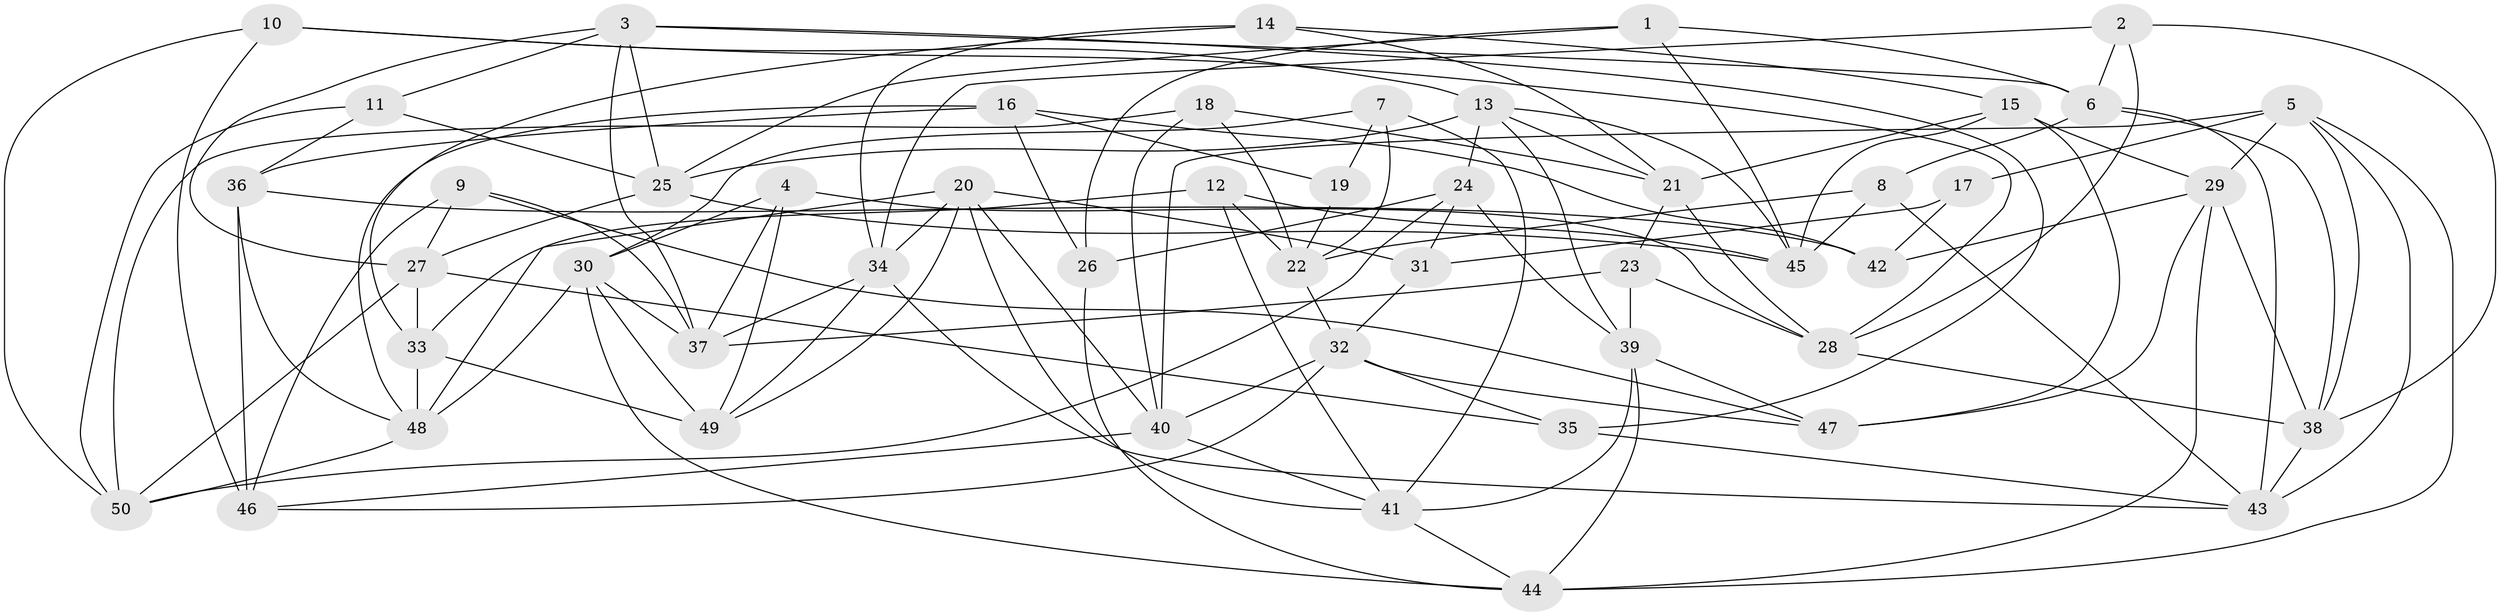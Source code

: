 // original degree distribution, {4: 1.0}
// Generated by graph-tools (version 1.1) at 2025/38/03/04/25 23:38:06]
// undirected, 50 vertices, 127 edges
graph export_dot {
  node [color=gray90,style=filled];
  1;
  2;
  3;
  4;
  5;
  6;
  7;
  8;
  9;
  10;
  11;
  12;
  13;
  14;
  15;
  16;
  17;
  18;
  19;
  20;
  21;
  22;
  23;
  24;
  25;
  26;
  27;
  28;
  29;
  30;
  31;
  32;
  33;
  34;
  35;
  36;
  37;
  38;
  39;
  40;
  41;
  42;
  43;
  44;
  45;
  46;
  47;
  48;
  49;
  50;
  1 -- 6 [weight=1.0];
  1 -- 25 [weight=1.0];
  1 -- 26 [weight=1.0];
  1 -- 45 [weight=1.0];
  2 -- 6 [weight=1.0];
  2 -- 28 [weight=1.0];
  2 -- 34 [weight=1.0];
  2 -- 38 [weight=1.0];
  3 -- 6 [weight=1.0];
  3 -- 11 [weight=1.0];
  3 -- 25 [weight=1.0];
  3 -- 27 [weight=1.0];
  3 -- 35 [weight=1.0];
  3 -- 37 [weight=1.0];
  4 -- 28 [weight=1.0];
  4 -- 30 [weight=1.0];
  4 -- 37 [weight=1.0];
  4 -- 49 [weight=1.0];
  5 -- 17 [weight=1.0];
  5 -- 29 [weight=1.0];
  5 -- 38 [weight=1.0];
  5 -- 40 [weight=1.0];
  5 -- 43 [weight=1.0];
  5 -- 44 [weight=1.0];
  6 -- 8 [weight=1.0];
  6 -- 38 [weight=1.0];
  6 -- 43 [weight=1.0];
  7 -- 19 [weight=1.0];
  7 -- 22 [weight=1.0];
  7 -- 30 [weight=1.0];
  7 -- 41 [weight=1.0];
  8 -- 22 [weight=1.0];
  8 -- 43 [weight=1.0];
  8 -- 45 [weight=1.0];
  9 -- 27 [weight=1.0];
  9 -- 37 [weight=1.0];
  9 -- 46 [weight=1.0];
  9 -- 47 [weight=1.0];
  10 -- 13 [weight=1.0];
  10 -- 28 [weight=1.0];
  10 -- 46 [weight=1.0];
  10 -- 50 [weight=1.0];
  11 -- 25 [weight=1.0];
  11 -- 36 [weight=1.0];
  11 -- 50 [weight=1.0];
  12 -- 22 [weight=1.0];
  12 -- 33 [weight=1.0];
  12 -- 41 [weight=1.0];
  12 -- 45 [weight=1.0];
  13 -- 21 [weight=1.0];
  13 -- 24 [weight=1.0];
  13 -- 25 [weight=1.0];
  13 -- 39 [weight=1.0];
  13 -- 45 [weight=1.0];
  14 -- 15 [weight=1.0];
  14 -- 21 [weight=1.0];
  14 -- 33 [weight=1.0];
  14 -- 34 [weight=1.0];
  15 -- 21 [weight=1.0];
  15 -- 29 [weight=1.0];
  15 -- 45 [weight=1.0];
  15 -- 47 [weight=2.0];
  16 -- 19 [weight=2.0];
  16 -- 26 [weight=1.0];
  16 -- 36 [weight=1.0];
  16 -- 42 [weight=1.0];
  16 -- 48 [weight=1.0];
  17 -- 31 [weight=2.0];
  17 -- 42 [weight=1.0];
  18 -- 21 [weight=1.0];
  18 -- 22 [weight=1.0];
  18 -- 40 [weight=1.0];
  18 -- 50 [weight=1.0];
  19 -- 22 [weight=1.0];
  20 -- 31 [weight=1.0];
  20 -- 34 [weight=1.0];
  20 -- 40 [weight=1.0];
  20 -- 41 [weight=1.0];
  20 -- 48 [weight=1.0];
  20 -- 49 [weight=1.0];
  21 -- 23 [weight=1.0];
  21 -- 28 [weight=1.0];
  22 -- 32 [weight=1.0];
  23 -- 28 [weight=1.0];
  23 -- 37 [weight=1.0];
  23 -- 39 [weight=1.0];
  24 -- 26 [weight=1.0];
  24 -- 31 [weight=2.0];
  24 -- 39 [weight=1.0];
  24 -- 50 [weight=1.0];
  25 -- 27 [weight=1.0];
  25 -- 45 [weight=1.0];
  26 -- 44 [weight=1.0];
  27 -- 33 [weight=1.0];
  27 -- 35 [weight=1.0];
  27 -- 50 [weight=1.0];
  28 -- 38 [weight=1.0];
  29 -- 38 [weight=1.0];
  29 -- 42 [weight=1.0];
  29 -- 44 [weight=1.0];
  29 -- 47 [weight=1.0];
  30 -- 37 [weight=1.0];
  30 -- 44 [weight=1.0];
  30 -- 48 [weight=1.0];
  30 -- 49 [weight=1.0];
  31 -- 32 [weight=1.0];
  32 -- 35 [weight=1.0];
  32 -- 40 [weight=1.0];
  32 -- 46 [weight=1.0];
  32 -- 47 [weight=1.0];
  33 -- 48 [weight=1.0];
  33 -- 49 [weight=2.0];
  34 -- 37 [weight=1.0];
  34 -- 43 [weight=1.0];
  34 -- 49 [weight=1.0];
  35 -- 43 [weight=1.0];
  36 -- 42 [weight=1.0];
  36 -- 46 [weight=2.0];
  36 -- 48 [weight=1.0];
  38 -- 43 [weight=1.0];
  39 -- 41 [weight=1.0];
  39 -- 44 [weight=1.0];
  39 -- 47 [weight=1.0];
  40 -- 41 [weight=1.0];
  40 -- 46 [weight=1.0];
  41 -- 44 [weight=1.0];
  48 -- 50 [weight=1.0];
}
